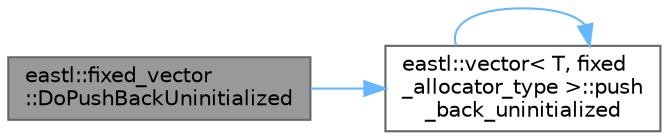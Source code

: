 digraph "eastl::fixed_vector::DoPushBackUninitialized"
{
 // LATEX_PDF_SIZE
  bgcolor="transparent";
  edge [fontname=Helvetica,fontsize=10,labelfontname=Helvetica,labelfontsize=10];
  node [fontname=Helvetica,fontsize=10,shape=box,height=0.2,width=0.4];
  rankdir="LR";
  Node1 [id="Node000001",label="eastl::fixed_vector\l::DoPushBackUninitialized",height=0.2,width=0.4,color="gray40", fillcolor="grey60", style="filled", fontcolor="black",tooltip=" "];
  Node1 -> Node2 [id="edge3_Node000001_Node000002",color="steelblue1",style="solid",tooltip=" "];
  Node2 [id="Node000002",label="eastl::vector\< T, fixed\l_allocator_type \>::push\l_back_uninitialized",height=0.2,width=0.4,color="grey40", fillcolor="white", style="filled",URL="$classeastl_1_1vector.html#a33b76f21f7847938c5b09b9012cbca03",tooltip=" "];
  Node2 -> Node2 [id="edge4_Node000002_Node000002",color="steelblue1",style="solid",tooltip=" "];
}
